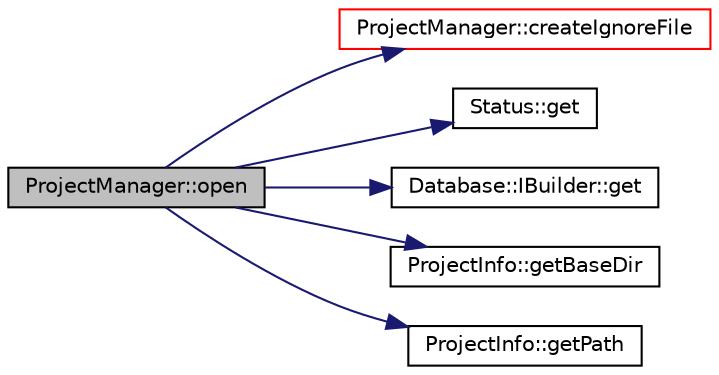 digraph "ProjectManager::open"
{
 // LATEX_PDF_SIZE
  edge [fontname="Helvetica",fontsize="10",labelfontname="Helvetica",labelfontsize="10"];
  node [fontname="Helvetica",fontsize="10",shape=record];
  rankdir="LR";
  Node1 [label="ProjectManager::open",height=0.2,width=0.4,color="black", fillcolor="grey75", style="filled", fontcolor="black",tooltip=" "];
  Node1 -> Node2 [color="midnightblue",fontsize="10",style="solid",fontname="Helvetica"];
  Node2 [label="ProjectManager::createIgnoreFile",height=0.2,width=0.4,color="red", fillcolor="white", style="filled",URL="$class_project_manager.html#aea9b42030084afc5ff2582a006e936ad",tooltip=" "];
  Node1 -> Node4 [color="midnightblue",fontsize="10",style="solid",fontname="Helvetica"];
  Node4 [label="Status::get",height=0.2,width=0.4,color="black", fillcolor="white", style="filled",URL="$class_status.html#a5c1e360e5175a4cf9ee16006141d92e2",tooltip=" "];
  Node1 -> Node5 [color="midnightblue",fontsize="10",style="solid",fontname="Helvetica"];
  Node5 [label="Database::IBuilder::get",height=0.2,width=0.4,color="black", fillcolor="white", style="filled",URL="$struct_database_1_1_i_builder.html#ae8cf4b6d1ef8f3c1c418f7ec1e22b0ab",tooltip=" "];
  Node1 -> Node6 [color="midnightblue",fontsize="10",style="solid",fontname="Helvetica"];
  Node6 [label="ProjectInfo::getBaseDir",height=0.2,width=0.4,color="black", fillcolor="white", style="filled",URL="$struct_project_info.html#a71068380a217d3811d085c1ab1aadf59",tooltip=" "];
  Node1 -> Node7 [color="midnightblue",fontsize="10",style="solid",fontname="Helvetica"];
  Node7 [label="ProjectInfo::getPath",height=0.2,width=0.4,color="black", fillcolor="white", style="filled",URL="$struct_project_info.html#a781e4f7abfbb6dce848bc1f0e6e46c55",tooltip=" "];
}
